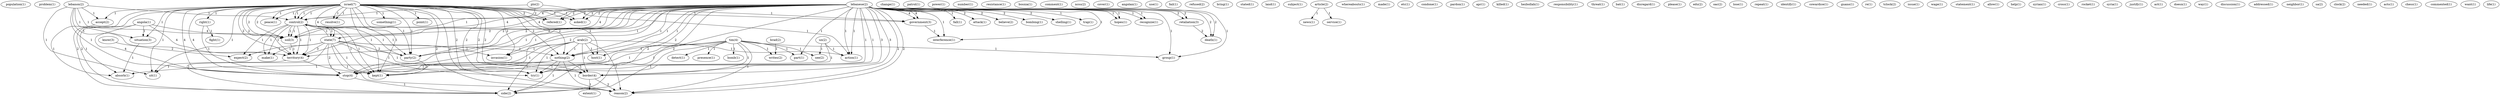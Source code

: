 digraph G {
  population [ label="population(1)" ];
  problem [ label="problem(1)" ];
  israel [ label="israel(2)" ];
  control [ label="control(1)" ];
  accept [ label="accept(2)" ];
  something [ label="something(1)" ];
  right [ label="right(1)" ];
  state [ label="state(7)" ];
  host [ label="host(1)" ];
  invasion [ label="invasion(1)" ];
  situation [ label="situation(3)" ];
  point [ label="point(1)" ];
  control [ label="control(2)" ];
  nothing [ label="nothing(2)" ];
  soil [ label="soil(3)" ];
  party [ label="party(2)" ];
  asked [ label="asked(1)" ];
  border [ label="border(4)" ];
  resolve [ label="resolve(1)" ];
  territory [ label="territory(4)" ];
  refered [ label="refered(1)" ];
  reason [ label="reason(2)" ];
  sit [ label="sit(1)" ];
  kept [ label="kept(1)" ];
  stop [ label="stop(4)" ];
  peace [ label="peace(1)" ];
  try [ label="try(1)" ];
  government [ label="government(3)" ];
  side [ label="side(2)" ];
  change [ label="change(1)" ];
  patrol [ label="patrol(1)" ];
  power [ label="power(1)" ];
  expect [ label="expect(2)" ];
  make [ label="make(1)" ];
  number [ label="number(1)" ];
  resistance [ label="resistance(1)" ];
  lebanese [ label="lebanese(2)" ];
  fall [ label="fall(1)" ];
  attack [ label="attack(1)" ];
  believe [ label="believe(2)" ];
  bombing [ label="bombing(1)" ];
  shelling [ label="shelling(1)" ];
  trap [ label="trap(1)" ];
  part [ label="part(1)" ];
  retaliation [ label="retaliation(3)" ];
  death [ label="death(1)" ];
  hopes [ label="hopes(1)" ];
  group [ label="group(1)" ];
  action [ label="action(1)" ];
  interference [ label="interference(1)" ];
  recognize [ label="recognize(1)" ];
  bosnia [ label="bosnia(1)" ];
  comment [ label="comment(1)" ];
  ncsu [ label="ncsu(2)" ];
  cover [ label="cover(1)" ];
  arab [ label="arab(2)" ];
  angolan [ label="angolan(1)" ];
  use [ label="use(1)" ];
  fail [ label="fail(1)" ];
  refused [ label="refused(2)" ];
  bring [ label="bring(1)" ];
  stated [ label="stated(1)" ];
  land [ label="land(1)" ];
  subject [ label="subject(1)" ];
  article [ label="article(2)" ];
  news [ label="news(1)" ];
  service [ label="service(1)" ];
  whereabouts [ label="whereabouts(1)" ];
  lebanon [ label="lebanon(2)" ];
  absorb [ label="absorb(1)" ];
  made [ label="made(1)" ];
  etc [ label="etc(1)" ];
  know [ label="know(3)" ];
  fight [ label="fight(1)" ];
  condone [ label="condone(1)" ];
  pardon [ label="pardon(1)" ];
  apr [ label="apr(1)" ];
  killed [ label="killed(1)" ];
  hezbollah [ label="hezbollah(1)" ];
  plo [ label="plo(2)" ];
  angola [ label="angola(1)" ];
  responsibility [ label="responsibility(1)" ];
  threat [ label="threat(1)" ];
  bat [ label="bat(1)" ];
  disregard [ label="disregard(1)" ];
  please [ label="please(1)" ];
  edu [ label="edu(2)" ];
  oac [ label="oac(2)" ];
  lose [ label="lose(1)" ];
  israel [ label="israel(7)" ];
  repeat [ label="repeat(1)" ];
  tim [ label="tim(4)" ];
  detect [ label="detect(1)" ];
  presence [ label="presence(1)" ];
  writes [ label="writes(2)" ];
  bomb [ label="bomb(1)" ];
  see [ label="see(2)" ];
  identify [ label="identify(1)" ];
  cowardice [ label="cowardice(1)" ];
  guano [ label="guano(1)" ];
  re [ label="re(1)" ];
  lebanese [ label="lebanese(2)" ];
  brad [ label="brad(2)" ];
  tclock [ label="tclock(2)" ];
  issue [ label="issue(1)" ];
  wage [ label="wage(1)" ];
  statement [ label="statement(1)" ];
  allow [ label="allow(1)" ];
  extent [ label="extent(1)" ];
  help [ label="help(1)" ];
  syrian [ label="syrian(1)" ];
  un [ label="un(2)" ];
  cross [ label="cross(1)" ];
  rocket [ label="rocket(1)" ];
  syria [ label="syria(1)" ];
  justify [ label="justify(1)" ];
  act [ label="act(1)" ];
  doesn [ label="doesn(1)" ];
  way [ label="way(1)" ];
  discussion [ label="discussion(1)" ];
  addressed [ label="addressed(1)" ];
  neighbor [ label="neighbor(1)" ];
  sa [ label="sa(2)" ];
  clock [ label="clock(2)" ];
  needed [ label="needed(1)" ];
  acts [ label="acts(1)" ];
  chess [ label="chess(1)" ];
  commented [ label="commented(1)" ];
  want [ label="want(1)" ];
  life [ label="life(1)" ];
  israel -> control [ label="1" ];
  israel -> accept [ label="1" ];
  israel -> something [ label="1" ];
  israel -> right [ label="1" ];
  israel -> state [ label="4" ];
  israel -> host [ label="2" ];
  israel -> invasion [ label="2" ];
  israel -> situation [ label="1" ];
  israel -> point [ label="1" ];
  israel -> control [ label="1" ];
  israel -> nothing [ label="2" ];
  israel -> soil [ label="2" ];
  israel -> party [ label="1" ];
  israel -> asked [ label="1" ];
  israel -> border [ label="2" ];
  israel -> resolve [ label="1" ];
  israel -> territory [ label="2" ];
  israel -> refered [ label="2" ];
  israel -> reason [ label="2" ];
  israel -> sit [ label="1" ];
  israel -> kept [ label="1" ];
  israel -> stop [ label="4" ];
  israel -> peace [ label="1" ];
  israel -> try [ label="2" ];
  israel -> government [ label="1" ];
  israel -> side [ label="2" ];
  control -> state [ label="1" ];
  control -> expect [ label="1" ];
  control -> make [ label="1" ];
  control -> soil [ label="1" ];
  control -> party [ label="1" ];
  control -> territory [ label="1" ];
  control -> kept [ label="1" ];
  lebanese -> fall [ label="1" ];
  lebanese -> attack [ label="2" ];
  lebanese -> believe [ label="2" ];
  lebanese -> bombing [ label="2" ];
  lebanese -> shelling [ label="2" ];
  lebanese -> trap [ label="1" ];
  lebanese -> state [ label="4" ];
  lebanese -> host [ label="1" ];
  lebanese -> invasion [ label="1" ];
  lebanese -> control [ label="4" ];
  lebanese -> part [ label="1" ];
  lebanese -> nothing [ label="1" ];
  lebanese -> soil [ label="4" ];
  lebanese -> party [ label="2" ];
  lebanese -> asked [ label="2" ];
  lebanese -> retaliation [ label="2" ];
  lebanese -> border [ label="3" ];
  lebanese -> territory [ label="2" ];
  lebanese -> refered [ label="2" ];
  lebanese -> reason [ label="2" ];
  lebanese -> death [ label="2" ];
  lebanese -> kept [ label="2" ];
  lebanese -> hopes [ label="1" ];
  lebanese -> stop [ label="1" ];
  lebanese -> group [ label="1" ];
  lebanese -> action [ label="1" ];
  lebanese -> try [ label="1" ];
  lebanese -> government [ label="4" ];
  lebanese -> interference [ label="1" ];
  lebanese -> side [ label="2" ];
  lebanese -> recognize [ label="1" ];
  arab -> host [ label="1" ];
  arab -> invasion [ label="1" ];
  arab -> nothing [ label="1" ];
  arab -> border [ label="1" ];
  arab -> reason [ label="1" ];
  arab -> stop [ label="1" ];
  arab -> action [ label="1" ];
  arab -> try [ label="1" ];
  arab -> side [ label="1" ];
  article -> news [ label="1" ];
  article -> service [ label="1" ];
  lebanon -> accept [ label="1" ];
  lebanon -> situation [ label="1" ];
  lebanon -> control [ label="1" ];
  lebanon -> soil [ label="1" ];
  lebanon -> territory [ label="1" ];
  lebanon -> sit [ label="1" ];
  lebanon -> stop [ label="1" ];
  accept -> absorb [ label="1" ];
  know -> expect [ label="2" ];
  right -> fight [ label="1" ];
  right -> stop [ label="1" ];
  state -> invasion [ label="1" ];
  state -> expect [ label="1" ];
  state -> control [ label="1" ];
  state -> make [ label="1" ];
  state -> nothing [ label="1" ];
  state -> party [ label="2" ];
  state -> border [ label="1" ];
  state -> territory [ label="3" ];
  state -> reason [ label="1" ];
  state -> kept [ label="1" ];
  state -> stop [ label="2" ];
  state -> try [ label="1" ];
  state -> side [ label="1" ];
  plo -> control [ label="1" ];
  plo -> soil [ label="1" ];
  plo -> action [ label="1" ];
  angola -> situation [ label="1" ];
  angola -> soil [ label="4" ];
  angola -> territory [ label="4" ];
  angola -> absorb [ label="1" ];
  angola -> stop [ label="4" ];
  situation -> absorb [ label="1" ];
  israel -> control [ label="1" ];
  israel -> nothing [ label="2" ];
  israel -> soil [ label="2" ];
  israel -> party [ label="1" ];
  israel -> asked [ label="1" ];
  israel -> border [ label="2" ];
  israel -> resolve [ label="1" ];
  israel -> territory [ label="2" ];
  israel -> refered [ label="2" ];
  israel -> reason [ label="2" ];
  israel -> sit [ label="1" ];
  israel -> kept [ label="1" ];
  israel -> stop [ label="4" ];
  israel -> peace [ label="1" ];
  israel -> try [ label="2" ];
  israel -> government [ label="1" ];
  israel -> side [ label="2" ];
  tim -> detect [ label="1" ];
  tim -> part [ label="1" ];
  tim -> nothing [ label="1" ];
  tim -> border [ label="1" ];
  tim -> reason [ label="1" ];
  tim -> presence [ label="1" ];
  tim -> stop [ label="1" ];
  tim -> group [ label="1" ];
  tim -> try [ label="1" ];
  tim -> writes [ label="1" ];
  tim -> bomb [ label="1" ];
  tim -> side [ label="1" ];
  tim -> see [ label="1" ];
  control -> make [ label="1" ];
  control -> soil [ label="1" ];
  control -> party [ label="1" ];
  control -> territory [ label="1" ];
  control -> kept [ label="1" ];
  lebanese -> nothing [ label="1" ];
  lebanese -> soil [ label="4" ];
  lebanese -> party [ label="2" ];
  lebanese -> asked [ label="2" ];
  lebanese -> retaliation [ label="2" ];
  lebanese -> border [ label="3" ];
  lebanese -> territory [ label="2" ];
  lebanese -> refered [ label="2" ];
  lebanese -> reason [ label="2" ];
  lebanese -> death [ label="2" ];
  lebanese -> kept [ label="2" ];
  lebanese -> hopes [ label="1" ];
  lebanese -> stop [ label="1" ];
  lebanese -> group [ label="1" ];
  lebanese -> action [ label="1" ];
  lebanese -> try [ label="1" ];
  lebanese -> government [ label="4" ];
  lebanese -> interference [ label="1" ];
  lebanese -> side [ label="2" ];
  lebanese -> recognize [ label="1" ];
  brad -> writes [ label="1" ];
  nothing -> border [ label="1" ];
  nothing -> reason [ label="1" ];
  nothing -> absorb [ label="1" ];
  nothing -> stop [ label="1" ];
  nothing -> try [ label="1" ];
  nothing -> side [ label="1" ];
  soil -> territory [ label="1" ];
  party -> kept [ label="1" ];
  retaliation -> death [ label="2" ];
  border -> reason [ label="2" ];
  border -> extent [ label="1" ];
  territory -> sit [ label="1" ];
  territory -> kept [ label="1" ];
  un -> stop [ label="1" ];
  un -> action [ label="1" ];
  un -> see [ label="1" ];
  stop -> side [ label="1" ];
  government -> interference [ label="1" ];
}
